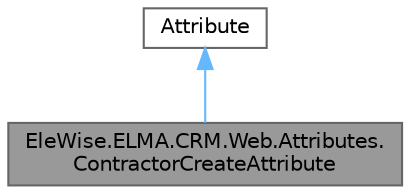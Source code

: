 digraph "EleWise.ELMA.CRM.Web.Attributes.ContractorCreateAttribute"
{
 // LATEX_PDF_SIZE
  bgcolor="transparent";
  edge [fontname=Helvetica,fontsize=10,labelfontname=Helvetica,labelfontsize=10];
  node [fontname=Helvetica,fontsize=10,shape=box,height=0.2,width=0.4];
  Node1 [id="Node000001",label="EleWise.ELMA.CRM.Web.Attributes.\lContractorCreateAttribute",height=0.2,width=0.4,color="gray40", fillcolor="grey60", style="filled", fontcolor="black",tooltip="Атрибут, который помечает метод страницы создания контрагента"];
  Node2 -> Node1 [id="edge1_Node000001_Node000002",dir="back",color="steelblue1",style="solid",tooltip=" "];
  Node2 [id="Node000002",label="Attribute",height=0.2,width=0.4,color="gray40", fillcolor="white", style="filled",tooltip=" "];
}
